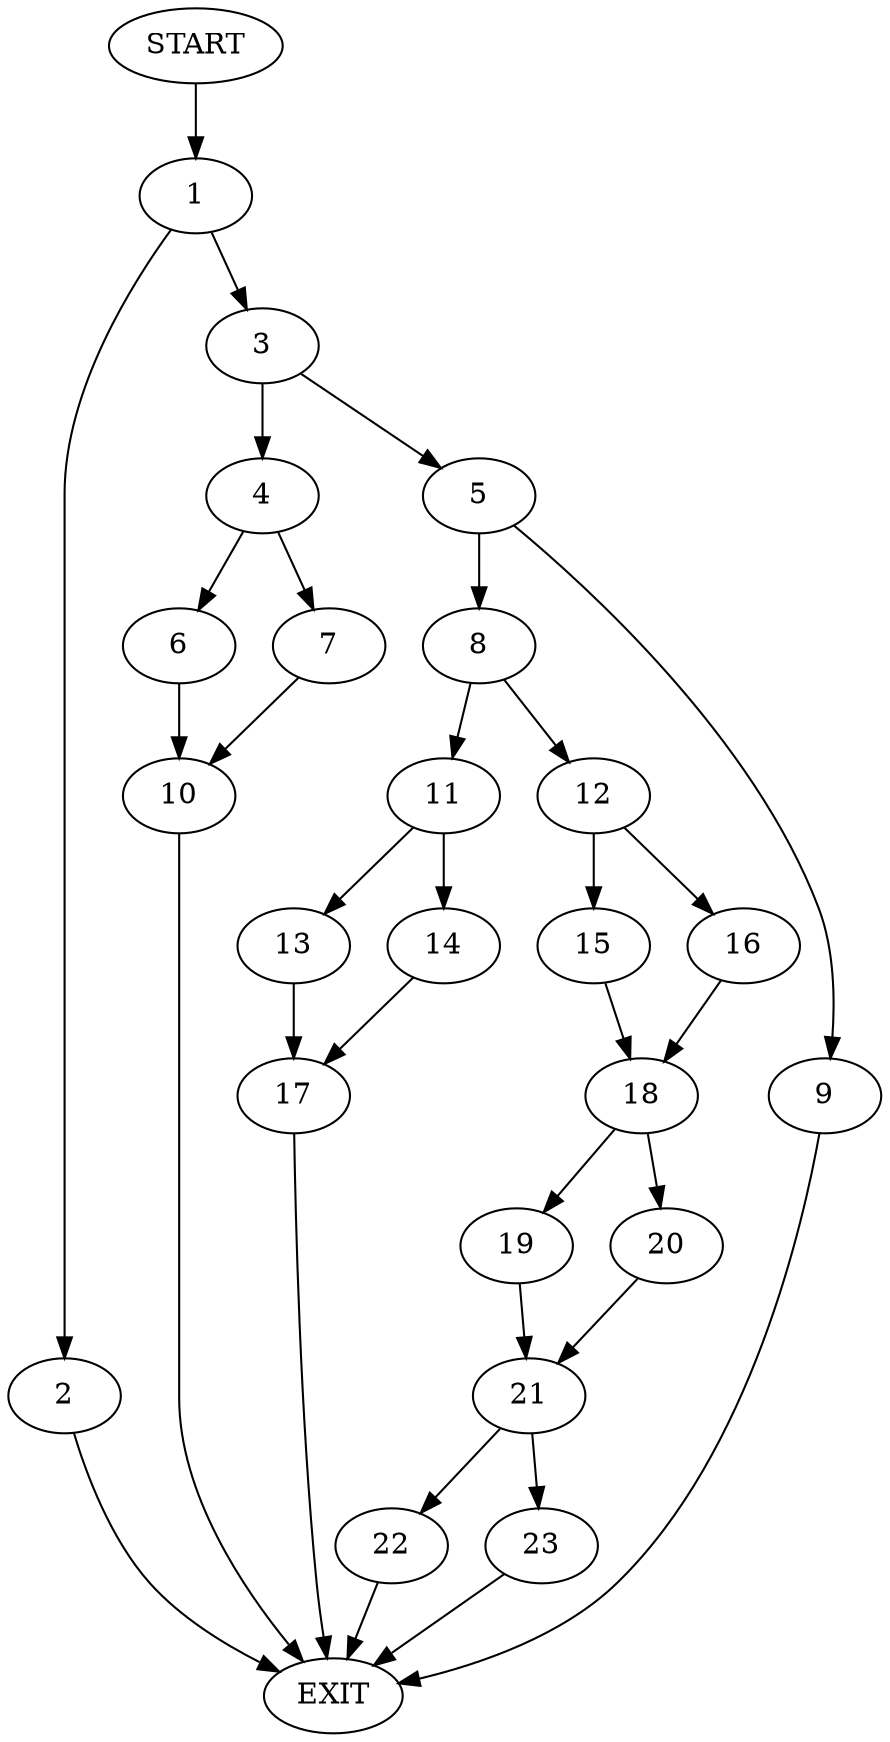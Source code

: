 digraph {
0 [label="START"]
24 [label="EXIT"]
0 -> 1
1 -> 2
1 -> 3
3 -> 4
3 -> 5
2 -> 24
4 -> 6
4 -> 7
5 -> 8
5 -> 9
6 -> 10
7 -> 10
10 -> 24
8 -> 11
8 -> 12
9 -> 24
11 -> 13
11 -> 14
12 -> 15
12 -> 16
13 -> 17
14 -> 17
17 -> 24
16 -> 18
15 -> 18
18 -> 19
18 -> 20
19 -> 21
20 -> 21
21 -> 22
21 -> 23
23 -> 24
22 -> 24
}
